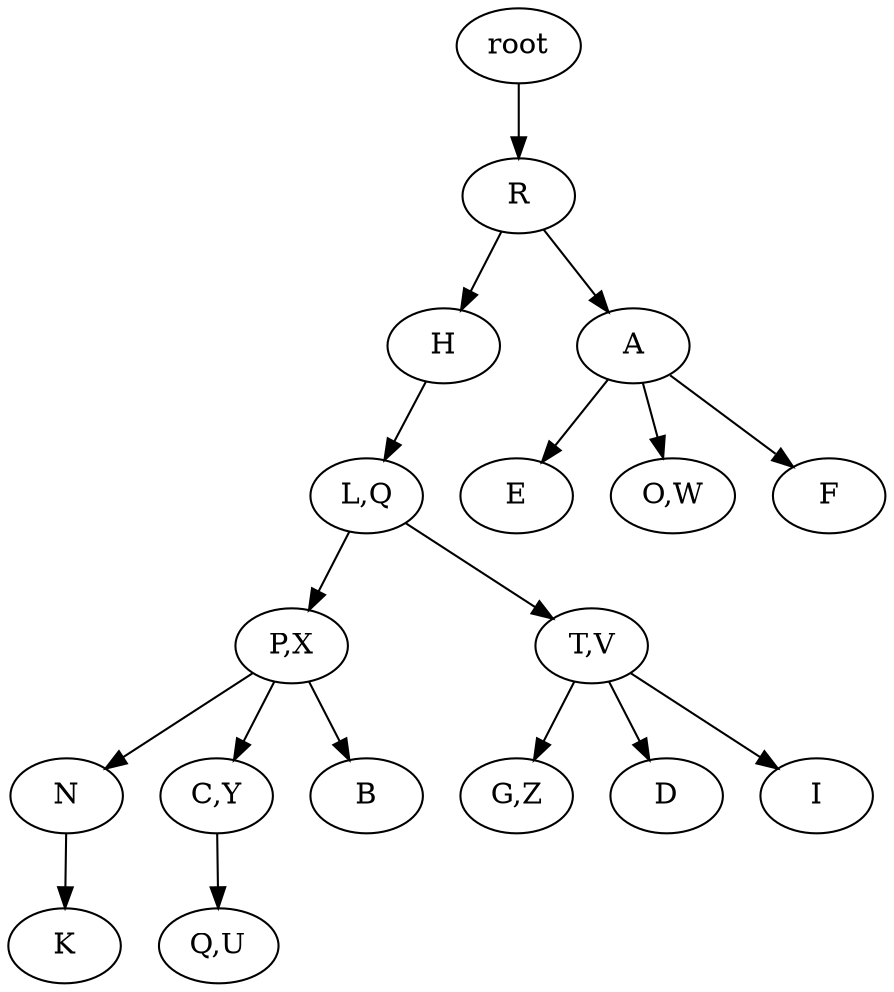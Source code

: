 strict digraph G {
	graph [name=G];
	0	 [label=root];
	1	 [label=R];
	0 -> 1;
	2	 [label=H];
	1 -> 2;
	5	 [label=A];
	1 -> 5;
	4	 [label="L,Q"];
	2 -> 4;
	6	 [label="P,X"];
	4 -> 6;
	7	 [label="T,V"];
	4 -> 7;
	15	 [label=E];
	5 -> 15;
	16	 [label="O,W"];
	5 -> 16;
	17	 [label=F];
	5 -> 17;
	9	 [label=N];
	6 -> 9;
	10	 [label="C,Y"];
	6 -> 10;
	11	 [label=B];
	6 -> 11;
	12	 [label="G,Z"];
	7 -> 12;
	13	 [label=D];
	7 -> 13;
	14	 [label=I];
	7 -> 14;
	18	 [label=K];
	9 -> 18;
	19	 [label="Q,U"];
	10 -> 19;
}
